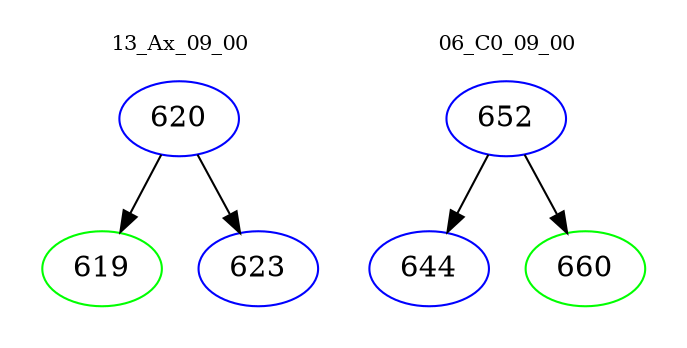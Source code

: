 digraph{
subgraph cluster_0 {
color = white
label = "13_Ax_09_00";
fontsize=10;
T0_620 [label="620", color="blue"]
T0_620 -> T0_619 [color="black"]
T0_619 [label="619", color="green"]
T0_620 -> T0_623 [color="black"]
T0_623 [label="623", color="blue"]
}
subgraph cluster_1 {
color = white
label = "06_C0_09_00";
fontsize=10;
T1_652 [label="652", color="blue"]
T1_652 -> T1_644 [color="black"]
T1_644 [label="644", color="blue"]
T1_652 -> T1_660 [color="black"]
T1_660 [label="660", color="green"]
}
}
